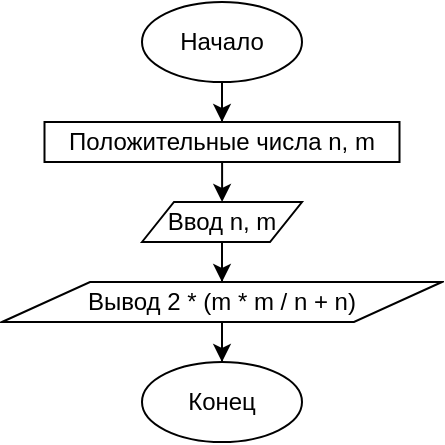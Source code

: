 <mxfile version="14.3.0" type="device"><diagram id="rqQzgaqE5HwuQP4C6qzI" name="Page-1"><mxGraphModel dx="415" dy="241" grid="1" gridSize="10" guides="1" tooltips="1" connect="1" arrows="1" fold="1" page="1" pageScale="1" pageWidth="827" pageHeight="1169" math="0" shadow="0"><root><mxCell id="0"/><mxCell id="1" parent="0"/><mxCell id="X6TsaH43rsw3EuDzbanR-6" style="edgeStyle=orthogonalEdgeStyle;rounded=0;orthogonalLoop=1;jettySize=auto;html=1;entryX=0.5;entryY=0;entryDx=0;entryDy=0;" edge="1" parent="1" source="X6TsaH43rsw3EuDzbanR-7" target="X6TsaH43rsw3EuDzbanR-12"><mxGeometry relative="1" as="geometry"/></mxCell><mxCell id="X6TsaH43rsw3EuDzbanR-7" value="Начало" style="ellipse;whiteSpace=wrap;html=1;" vertex="1" parent="1"><mxGeometry x="280" y="100" width="80" height="40" as="geometry"/></mxCell><mxCell id="X6TsaH43rsw3EuDzbanR-8" style="edgeStyle=orthogonalEdgeStyle;rounded=0;orthogonalLoop=1;jettySize=auto;html=1;entryX=0.5;entryY=0;entryDx=0;entryDy=0;" edge="1" parent="1" source="X6TsaH43rsw3EuDzbanR-9" target="X6TsaH43rsw3EuDzbanR-10"><mxGeometry relative="1" as="geometry"/></mxCell><mxCell id="X6TsaH43rsw3EuDzbanR-9" value="Вывод 2 * (m * m / n + n)" style="shape=parallelogram;perimeter=parallelogramPerimeter;whiteSpace=wrap;html=1;" vertex="1" parent="1"><mxGeometry x="210" y="240" width="220" height="20" as="geometry"/></mxCell><mxCell id="X6TsaH43rsw3EuDzbanR-10" value="Конец" style="ellipse;whiteSpace=wrap;html=1;" vertex="1" parent="1"><mxGeometry x="280" y="280" width="80" height="40" as="geometry"/></mxCell><mxCell id="X6TsaH43rsw3EuDzbanR-11" style="edgeStyle=orthogonalEdgeStyle;rounded=0;orthogonalLoop=1;jettySize=auto;html=1;" edge="1" parent="1" source="X6TsaH43rsw3EuDzbanR-12" target="X6TsaH43rsw3EuDzbanR-14"><mxGeometry relative="1" as="geometry"/></mxCell><mxCell id="X6TsaH43rsw3EuDzbanR-12" value="Положительные числа n, m" style="rounded=0;whiteSpace=wrap;html=1;" vertex="1" parent="1"><mxGeometry x="231.25" y="160" width="177.5" height="20" as="geometry"/></mxCell><mxCell id="X6TsaH43rsw3EuDzbanR-13" style="edgeStyle=orthogonalEdgeStyle;rounded=0;orthogonalLoop=1;jettySize=auto;html=1;entryX=0.5;entryY=0;entryDx=0;entryDy=0;" edge="1" parent="1" source="X6TsaH43rsw3EuDzbanR-14" target="X6TsaH43rsw3EuDzbanR-9"><mxGeometry relative="1" as="geometry"/></mxCell><mxCell id="X6TsaH43rsw3EuDzbanR-14" value="Ввод n, m" style="shape=parallelogram;perimeter=parallelogramPerimeter;whiteSpace=wrap;html=1;" vertex="1" parent="1"><mxGeometry x="280" y="200" width="80" height="20" as="geometry"/></mxCell></root></mxGraphModel></diagram></mxfile>